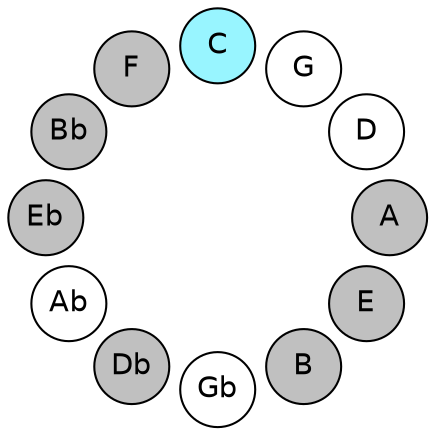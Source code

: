 
graph {

layout = circo;
mindist = .1

node [shape = circle, fontname = Helvetica, margin = 0, style = filled]
edge [style=invis]

subgraph 1 {
	E -- B -- Gb -- Db -- Ab -- Eb -- Bb -- F -- C -- G -- D -- A -- E
}

E [fillcolor = gray];
B [fillcolor = gray];
Gb [fillcolor = white];
Db [fillcolor = gray];
Ab [fillcolor = white];
Eb [fillcolor = gray];
Bb [fillcolor = gray];
F [fillcolor = gray];
C [fillcolor = cadetblue1];
G [fillcolor = white];
D [fillcolor = white];
A [fillcolor = gray];
}
